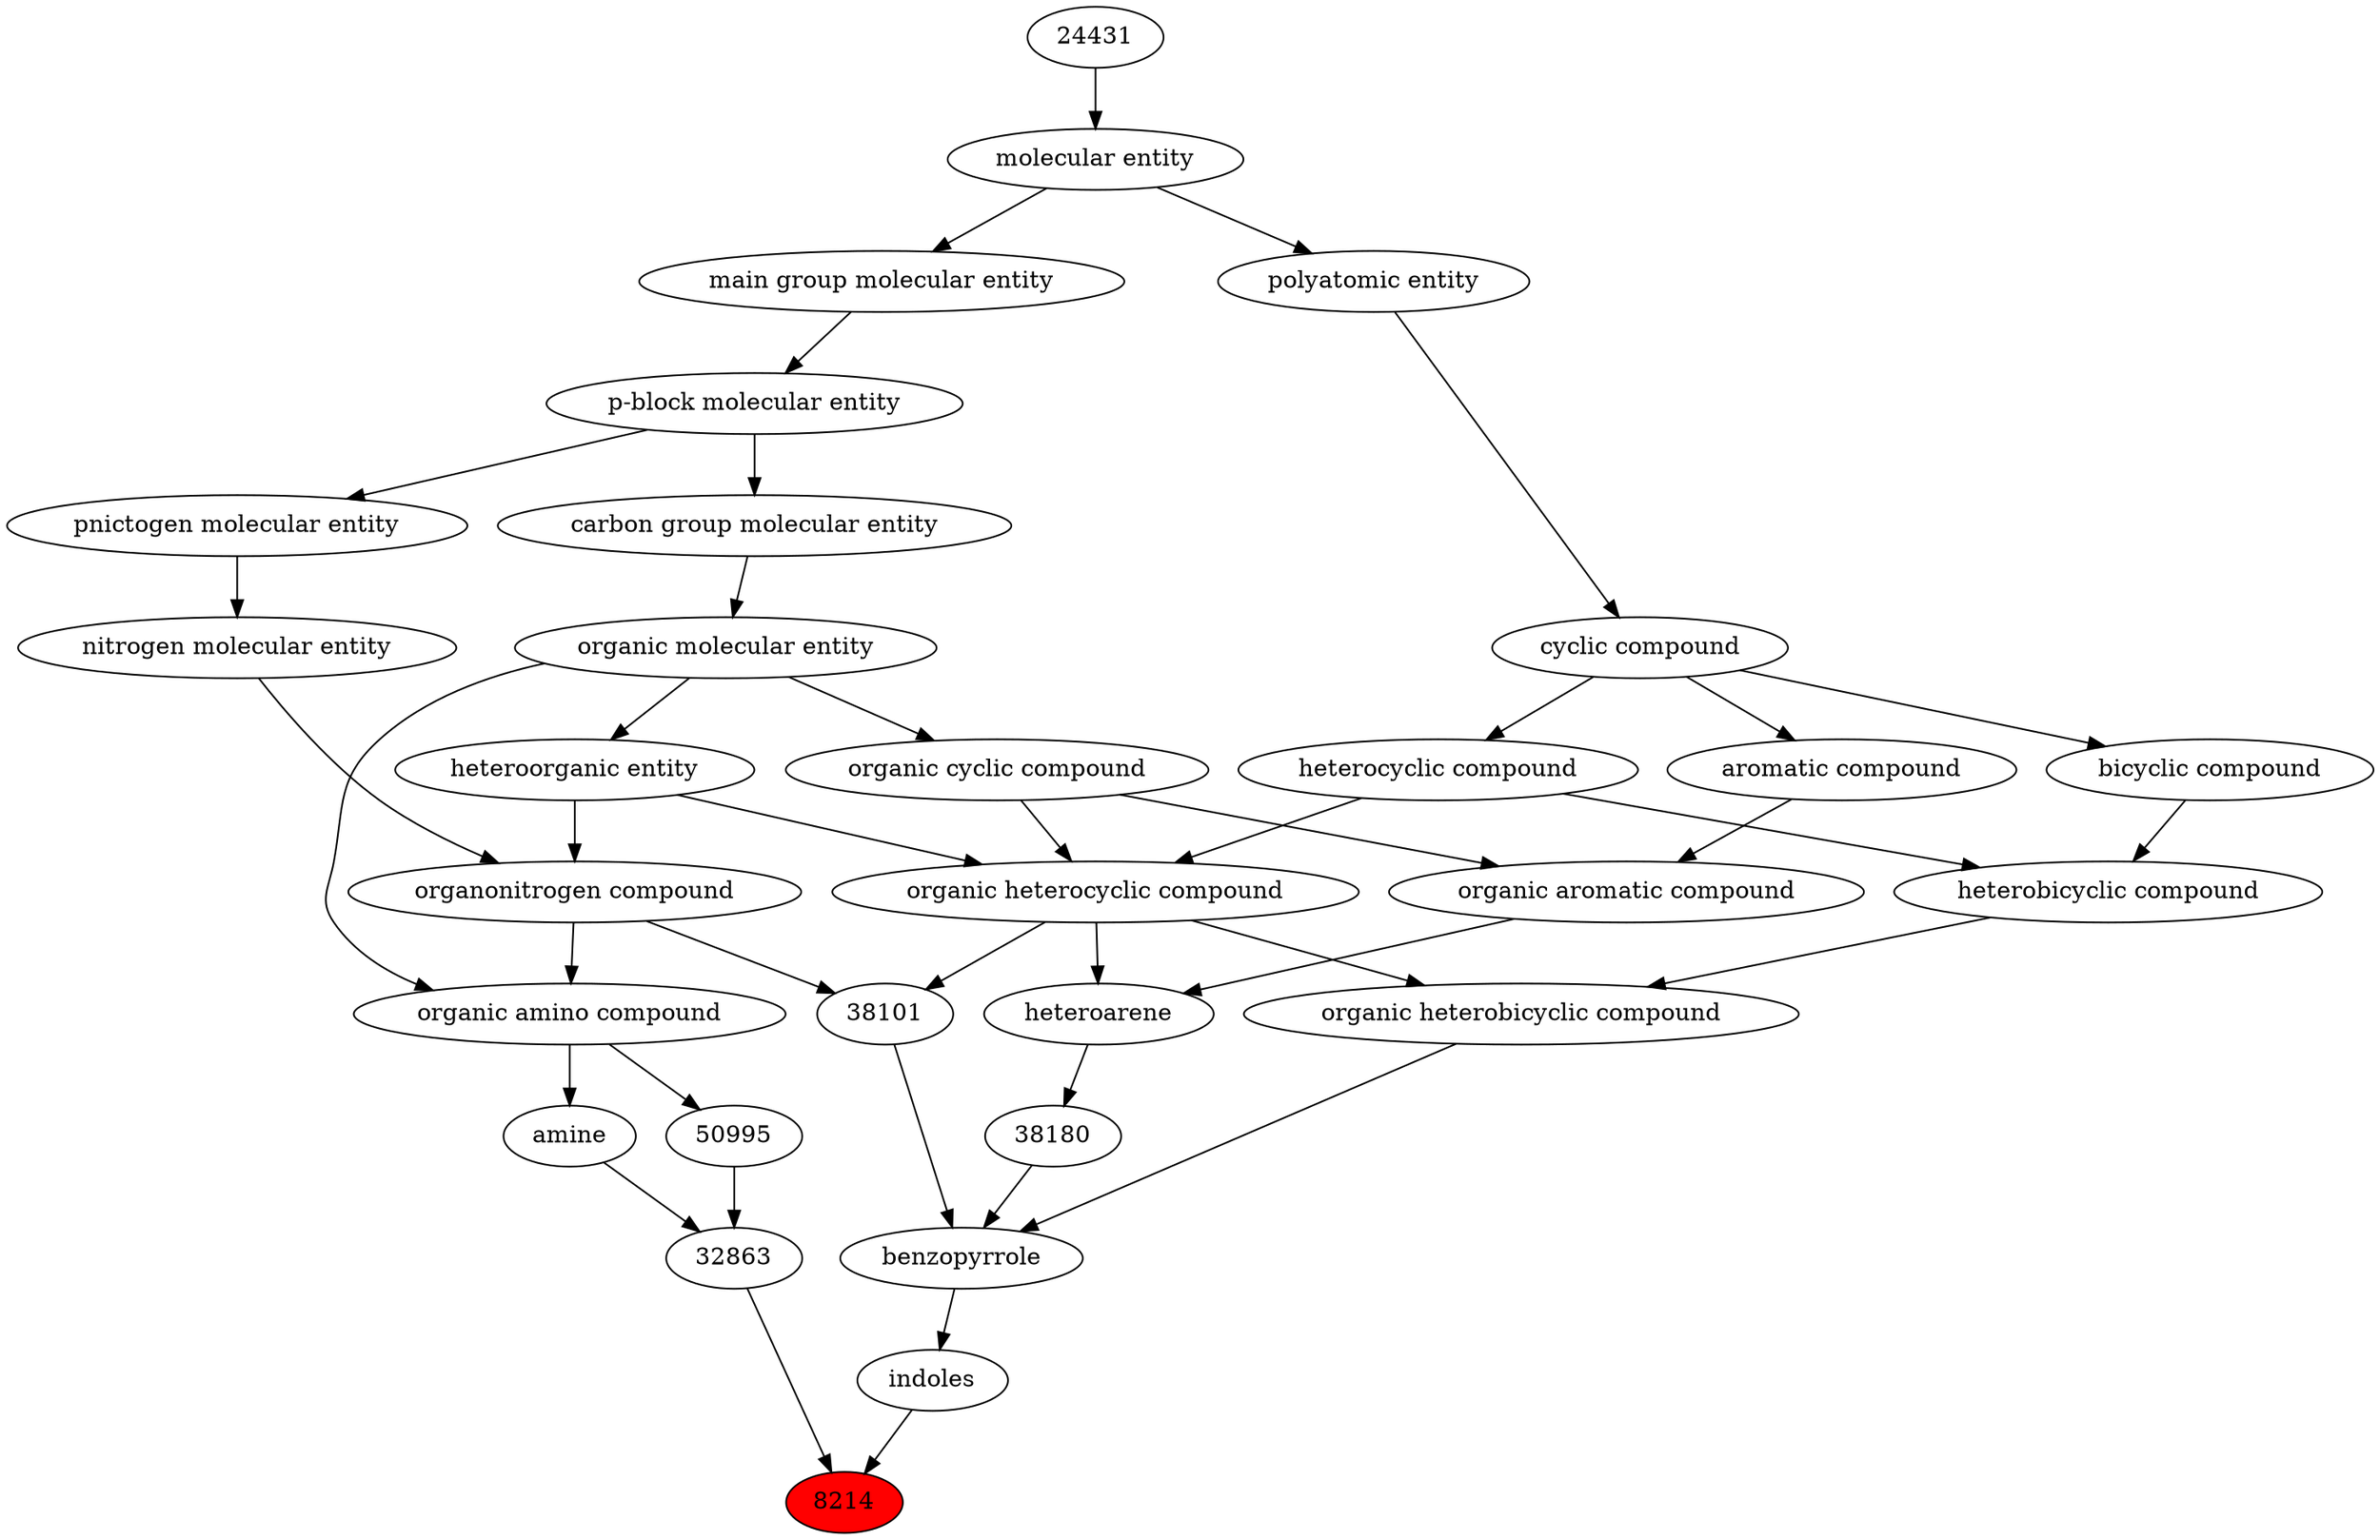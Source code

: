 digraph tree{ 
8214 [label="8214" fillcolor=red style=filled]
32863 -> 8214
24828 -> 8214
32863 [label="32863"]
50995 -> 32863
32952 -> 32863
24828 [label="indoles"]
22728 -> 24828
50995 [label="50995"]
50047 -> 50995
32952 [label="amine"]
50047 -> 32952
22728 [label="benzopyrrole"]
27171 -> 22728
38101 -> 22728
38180 -> 22728
50047 [label="organic amino compound"]
50860 -> 50047
35352 -> 50047
27171 [label="organic heterobicyclic compound"]
33672 -> 27171
24532 -> 27171
38101 [label="38101"]
24532 -> 38101
35352 -> 38101
38180 [label="38180"]
33833 -> 38180
50860 [label="organic molecular entity"]
33582 -> 50860
35352 [label="organonitrogen compound"]
51143 -> 35352
33285 -> 35352
33672 [label="heterobicyclic compound"]
33636 -> 33672
5686 -> 33672
24532 [label="organic heterocyclic compound"]
33285 -> 24532
33832 -> 24532
5686 -> 24532
33833 [label="heteroarene"]
33659 -> 33833
24532 -> 33833
33582 [label="carbon group molecular entity"]
33675 -> 33582
51143 [label="nitrogen molecular entity"]
33302 -> 51143
33285 [label="heteroorganic entity"]
50860 -> 33285
33636 [label="bicyclic compound"]
33595 -> 33636
5686 [label="heterocyclic compound"]
33595 -> 5686
33832 [label="organic cyclic compound"]
50860 -> 33832
33659 [label="organic aromatic compound"]
33832 -> 33659
33655 -> 33659
33675 [label="p-block molecular entity"]
33579 -> 33675
33302 [label="pnictogen molecular entity"]
33675 -> 33302
33595 [label="cyclic compound"]
36357 -> 33595
33655 [label="aromatic compound"]
33595 -> 33655
33579 [label="main group molecular entity"]
23367 -> 33579
36357 [label="polyatomic entity"]
23367 -> 36357
23367 [label="molecular entity"]
24431 -> 23367
24431 [label="24431"]
}